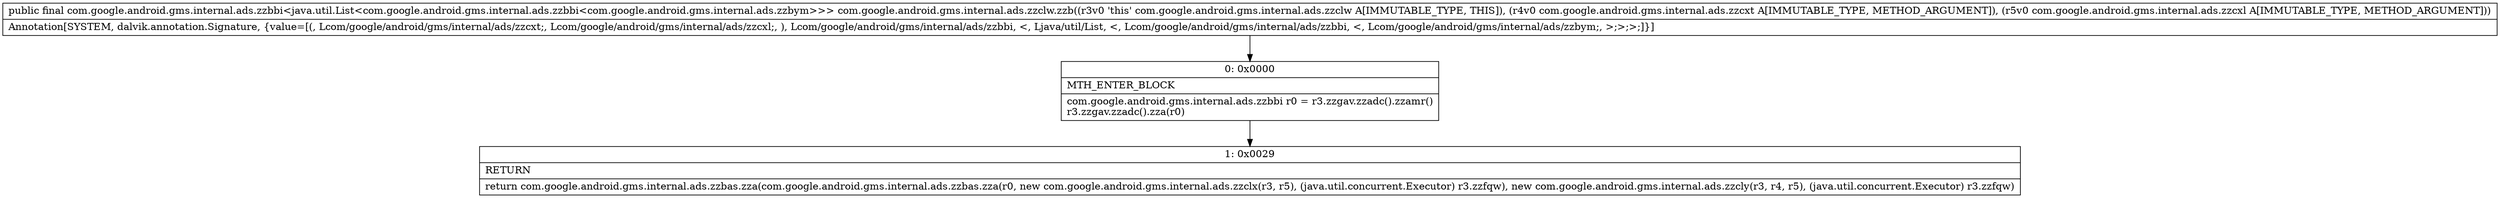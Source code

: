 digraph "CFG forcom.google.android.gms.internal.ads.zzclw.zzb(Lcom\/google\/android\/gms\/internal\/ads\/zzcxt;Lcom\/google\/android\/gms\/internal\/ads\/zzcxl;)Lcom\/google\/android\/gms\/internal\/ads\/zzbbi;" {
Node_0 [shape=record,label="{0\:\ 0x0000|MTH_ENTER_BLOCK\l|com.google.android.gms.internal.ads.zzbbi r0 = r3.zzgav.zzadc().zzamr()\lr3.zzgav.zzadc().zza(r0)\l}"];
Node_1 [shape=record,label="{1\:\ 0x0029|RETURN\l|return com.google.android.gms.internal.ads.zzbas.zza(com.google.android.gms.internal.ads.zzbas.zza(r0, new com.google.android.gms.internal.ads.zzclx(r3, r5), (java.util.concurrent.Executor) r3.zzfqw), new com.google.android.gms.internal.ads.zzcly(r3, r4, r5), (java.util.concurrent.Executor) r3.zzfqw)\l}"];
MethodNode[shape=record,label="{public final com.google.android.gms.internal.ads.zzbbi\<java.util.List\<com.google.android.gms.internal.ads.zzbbi\<com.google.android.gms.internal.ads.zzbym\>\>\> com.google.android.gms.internal.ads.zzclw.zzb((r3v0 'this' com.google.android.gms.internal.ads.zzclw A[IMMUTABLE_TYPE, THIS]), (r4v0 com.google.android.gms.internal.ads.zzcxt A[IMMUTABLE_TYPE, METHOD_ARGUMENT]), (r5v0 com.google.android.gms.internal.ads.zzcxl A[IMMUTABLE_TYPE, METHOD_ARGUMENT]))  | Annotation[SYSTEM, dalvik.annotation.Signature, \{value=[(, Lcom\/google\/android\/gms\/internal\/ads\/zzcxt;, Lcom\/google\/android\/gms\/internal\/ads\/zzcxl;, ), Lcom\/google\/android\/gms\/internal\/ads\/zzbbi, \<, Ljava\/util\/List, \<, Lcom\/google\/android\/gms\/internal\/ads\/zzbbi, \<, Lcom\/google\/android\/gms\/internal\/ads\/zzbym;, \>;\>;\>;]\}]\l}"];
MethodNode -> Node_0;
Node_0 -> Node_1;
}

